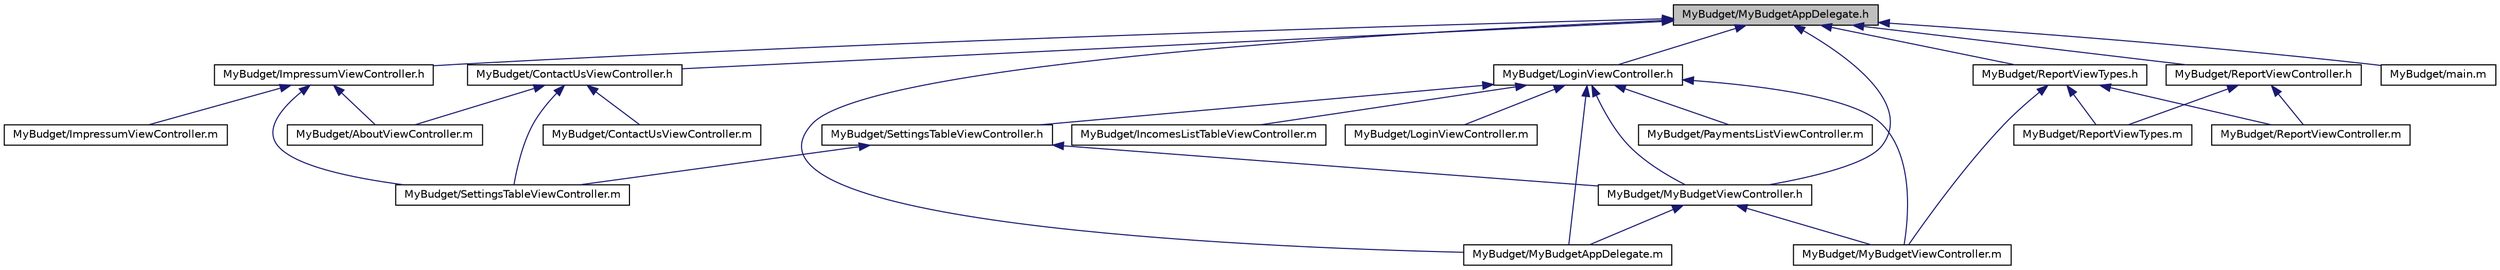 digraph G
{
  edge [fontname="Helvetica",fontsize="10",labelfontname="Helvetica",labelfontsize="10"];
  node [fontname="Helvetica",fontsize="10",shape=record];
  Node1 [label="MyBudget/MyBudgetAppDelegate.h",height=0.2,width=0.4,color="black", fillcolor="grey75", style="filled" fontcolor="black"];
  Node1 -> Node2 [dir=back,color="midnightblue",fontsize="10",style="solid",fontname="Helvetica"];
  Node2 [label="MyBudget/ContactUsViewController.h",height=0.2,width=0.4,color="black", fillcolor="white", style="filled",URL="$_contact_us_view_controller_8h.html"];
  Node2 -> Node3 [dir=back,color="midnightblue",fontsize="10",style="solid",fontname="Helvetica"];
  Node3 [label="MyBudget/AboutViewController.m",height=0.2,width=0.4,color="black", fillcolor="white", style="filled",URL="$_about_view_controller_8m.html"];
  Node2 -> Node4 [dir=back,color="midnightblue",fontsize="10",style="solid",fontname="Helvetica"];
  Node4 [label="MyBudget/ContactUsViewController.m",height=0.2,width=0.4,color="black", fillcolor="white", style="filled",URL="$_contact_us_view_controller_8m.html"];
  Node2 -> Node5 [dir=back,color="midnightblue",fontsize="10",style="solid",fontname="Helvetica"];
  Node5 [label="MyBudget/SettingsTableViewController.m",height=0.2,width=0.4,color="black", fillcolor="white", style="filled",URL="$_settings_table_view_controller_8m.html"];
  Node1 -> Node6 [dir=back,color="midnightblue",fontsize="10",style="solid",fontname="Helvetica"];
  Node6 [label="MyBudget/ImpressumViewController.h",height=0.2,width=0.4,color="black", fillcolor="white", style="filled",URL="$_impressum_view_controller_8h.html"];
  Node6 -> Node3 [dir=back,color="midnightblue",fontsize="10",style="solid",fontname="Helvetica"];
  Node6 -> Node7 [dir=back,color="midnightblue",fontsize="10",style="solid",fontname="Helvetica"];
  Node7 [label="MyBudget/ImpressumViewController.m",height=0.2,width=0.4,color="black", fillcolor="white", style="filled",URL="$_impressum_view_controller_8m.html"];
  Node6 -> Node5 [dir=back,color="midnightblue",fontsize="10",style="solid",fontname="Helvetica"];
  Node1 -> Node8 [dir=back,color="midnightblue",fontsize="10",style="solid",fontname="Helvetica"];
  Node8 [label="MyBudget/LoginViewController.h",height=0.2,width=0.4,color="black", fillcolor="white", style="filled",URL="$_login_view_controller_8h.html"];
  Node8 -> Node9 [dir=back,color="midnightblue",fontsize="10",style="solid",fontname="Helvetica"];
  Node9 [label="MyBudget/IncomesListTableViewController.m",height=0.2,width=0.4,color="black", fillcolor="white", style="filled",URL="$_incomes_list_table_view_controller_8m.html"];
  Node8 -> Node10 [dir=back,color="midnightblue",fontsize="10",style="solid",fontname="Helvetica"];
  Node10 [label="MyBudget/LoginViewController.m",height=0.2,width=0.4,color="black", fillcolor="white", style="filled",URL="$_login_view_controller_8m.html"];
  Node8 -> Node11 [dir=back,color="midnightblue",fontsize="10",style="solid",fontname="Helvetica"];
  Node11 [label="MyBudget/MyBudgetViewController.h",height=0.2,width=0.4,color="black", fillcolor="white", style="filled",URL="$_my_budget_view_controller_8h.html"];
  Node11 -> Node12 [dir=back,color="midnightblue",fontsize="10",style="solid",fontname="Helvetica"];
  Node12 [label="MyBudget/MyBudgetAppDelegate.m",height=0.2,width=0.4,color="black", fillcolor="white", style="filled",URL="$_my_budget_app_delegate_8m.html"];
  Node11 -> Node13 [dir=back,color="midnightblue",fontsize="10",style="solid",fontname="Helvetica"];
  Node13 [label="MyBudget/MyBudgetViewController.m",height=0.2,width=0.4,color="black", fillcolor="white", style="filled",URL="$_my_budget_view_controller_8m.html"];
  Node8 -> Node14 [dir=back,color="midnightblue",fontsize="10",style="solid",fontname="Helvetica"];
  Node14 [label="MyBudget/SettingsTableViewController.h",height=0.2,width=0.4,color="black", fillcolor="white", style="filled",URL="$_settings_table_view_controller_8h.html"];
  Node14 -> Node11 [dir=back,color="midnightblue",fontsize="10",style="solid",fontname="Helvetica"];
  Node14 -> Node5 [dir=back,color="midnightblue",fontsize="10",style="solid",fontname="Helvetica"];
  Node8 -> Node12 [dir=back,color="midnightblue",fontsize="10",style="solid",fontname="Helvetica"];
  Node8 -> Node13 [dir=back,color="midnightblue",fontsize="10",style="solid",fontname="Helvetica"];
  Node8 -> Node15 [dir=back,color="midnightblue",fontsize="10",style="solid",fontname="Helvetica"];
  Node15 [label="MyBudget/PaymentsListViewController.m",height=0.2,width=0.4,color="black", fillcolor="white", style="filled",URL="$_payments_list_view_controller_8m.html"];
  Node1 -> Node16 [dir=back,color="midnightblue",fontsize="10",style="solid",fontname="Helvetica"];
  Node16 [label="MyBudget/main.m",height=0.2,width=0.4,color="black", fillcolor="white", style="filled",URL="$main_8m.html"];
  Node1 -> Node12 [dir=back,color="midnightblue",fontsize="10",style="solid",fontname="Helvetica"];
  Node1 -> Node11 [dir=back,color="midnightblue",fontsize="10",style="solid",fontname="Helvetica"];
  Node1 -> Node17 [dir=back,color="midnightblue",fontsize="10",style="solid",fontname="Helvetica"];
  Node17 [label="MyBudget/ReportViewTypes.h",height=0.2,width=0.4,color="black", fillcolor="white", style="filled",URL="$_report_view_types_8h.html"];
  Node17 -> Node13 [dir=back,color="midnightblue",fontsize="10",style="solid",fontname="Helvetica"];
  Node17 -> Node18 [dir=back,color="midnightblue",fontsize="10",style="solid",fontname="Helvetica"];
  Node18 [label="MyBudget/ReportViewController.m",height=0.2,width=0.4,color="black", fillcolor="white", style="filled",URL="$_report_view_controller_8m.html"];
  Node17 -> Node19 [dir=back,color="midnightblue",fontsize="10",style="solid",fontname="Helvetica"];
  Node19 [label="MyBudget/ReportViewTypes.m",height=0.2,width=0.4,color="black", fillcolor="white", style="filled",URL="$_report_view_types_8m.html"];
  Node1 -> Node20 [dir=back,color="midnightblue",fontsize="10",style="solid",fontname="Helvetica"];
  Node20 [label="MyBudget/ReportViewController.h",height=0.2,width=0.4,color="black", fillcolor="white", style="filled",URL="$_report_view_controller_8h.html"];
  Node20 -> Node18 [dir=back,color="midnightblue",fontsize="10",style="solid",fontname="Helvetica"];
  Node20 -> Node19 [dir=back,color="midnightblue",fontsize="10",style="solid",fontname="Helvetica"];
}
